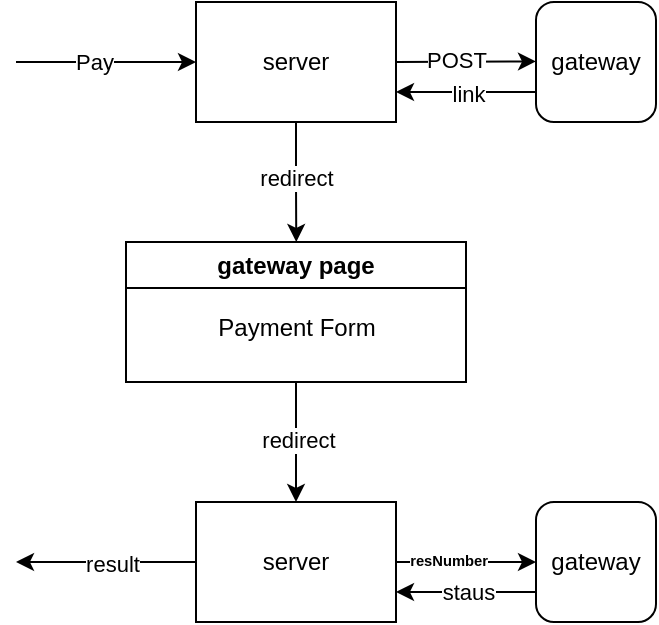 <mxfile version="22.1.7" type="github">
  <diagram id="prtHgNgQTEPvFCAcTncT" name="Page-1">
    <mxGraphModel dx="775" dy="430" grid="1" gridSize="10" guides="1" tooltips="1" connect="1" arrows="1" fold="1" page="1" pageScale="1" pageWidth="827" pageHeight="1169" math="0" shadow="0">
      <root>
        <mxCell id="0" />
        <mxCell id="1" parent="0" />
        <mxCell id="vsKsFeGfgmMe8g4C2Dkr-11" style="edgeStyle=orthogonalEdgeStyle;rounded=0;orthogonalLoop=1;jettySize=auto;html=1;exitX=0.5;exitY=1;exitDx=0;exitDy=0;" edge="1" parent="1" source="vsKsFeGfgmMe8g4C2Dkr-1">
          <mxGeometry relative="1" as="geometry">
            <mxPoint x="260.135" y="350" as="targetPoint" />
          </mxGeometry>
        </mxCell>
        <mxCell id="vsKsFeGfgmMe8g4C2Dkr-12" value="redirect" style="edgeLabel;html=1;align=center;verticalAlign=middle;resizable=0;points=[];" vertex="1" connectable="0" parent="vsKsFeGfgmMe8g4C2Dkr-11">
          <mxGeometry x="-0.09" relative="1" as="geometry">
            <mxPoint as="offset" />
          </mxGeometry>
        </mxCell>
        <mxCell id="vsKsFeGfgmMe8g4C2Dkr-1" value="server" style="rounded=0;whiteSpace=wrap;html=1;" vertex="1" parent="1">
          <mxGeometry x="210" y="230" width="100" height="60" as="geometry" />
        </mxCell>
        <mxCell id="vsKsFeGfgmMe8g4C2Dkr-2" value="" style="endArrow=classic;html=1;rounded=0;" edge="1" parent="1">
          <mxGeometry width="50" height="50" relative="1" as="geometry">
            <mxPoint x="120" y="260" as="sourcePoint" />
            <mxPoint x="210" y="260" as="targetPoint" />
          </mxGeometry>
        </mxCell>
        <mxCell id="vsKsFeGfgmMe8g4C2Dkr-3" value="Pay" style="edgeLabel;html=1;align=center;verticalAlign=middle;resizable=0;points=[];" vertex="1" connectable="0" parent="vsKsFeGfgmMe8g4C2Dkr-2">
          <mxGeometry x="-0.14" relative="1" as="geometry">
            <mxPoint as="offset" />
          </mxGeometry>
        </mxCell>
        <mxCell id="vsKsFeGfgmMe8g4C2Dkr-4" value="" style="endArrow=classic;html=1;rounded=0;exitX=1;exitY=0.5;exitDx=0;exitDy=0;" edge="1" parent="1" source="vsKsFeGfgmMe8g4C2Dkr-1">
          <mxGeometry width="50" height="50" relative="1" as="geometry">
            <mxPoint x="320" y="259.73" as="sourcePoint" />
            <mxPoint x="380" y="259.73" as="targetPoint" />
          </mxGeometry>
        </mxCell>
        <mxCell id="vsKsFeGfgmMe8g4C2Dkr-7" value="POST" style="edgeLabel;html=1;align=center;verticalAlign=middle;resizable=0;points=[];" vertex="1" connectable="0" parent="vsKsFeGfgmMe8g4C2Dkr-4">
          <mxGeometry x="-0.154" y="1" relative="1" as="geometry">
            <mxPoint as="offset" />
          </mxGeometry>
        </mxCell>
        <mxCell id="vsKsFeGfgmMe8g4C2Dkr-9" style="edgeStyle=orthogonalEdgeStyle;rounded=0;orthogonalLoop=1;jettySize=auto;html=1;exitX=0;exitY=0.75;exitDx=0;exitDy=0;entryX=1;entryY=0.75;entryDx=0;entryDy=0;" edge="1" parent="1" source="vsKsFeGfgmMe8g4C2Dkr-8" target="vsKsFeGfgmMe8g4C2Dkr-1">
          <mxGeometry relative="1" as="geometry" />
        </mxCell>
        <mxCell id="vsKsFeGfgmMe8g4C2Dkr-10" value="link" style="edgeLabel;html=1;align=center;verticalAlign=middle;resizable=0;points=[];" vertex="1" connectable="0" parent="vsKsFeGfgmMe8g4C2Dkr-9">
          <mxGeometry x="-0.015" y="1" relative="1" as="geometry">
            <mxPoint as="offset" />
          </mxGeometry>
        </mxCell>
        <mxCell id="vsKsFeGfgmMe8g4C2Dkr-8" value="gateway" style="rounded=1;whiteSpace=wrap;html=1;" vertex="1" parent="1">
          <mxGeometry x="380" y="230" width="60" height="60" as="geometry" />
        </mxCell>
        <mxCell id="vsKsFeGfgmMe8g4C2Dkr-15" style="edgeStyle=orthogonalEdgeStyle;rounded=0;orthogonalLoop=1;jettySize=auto;html=1;exitX=0.5;exitY=1;exitDx=0;exitDy=0;" edge="1" parent="1" source="vsKsFeGfgmMe8g4C2Dkr-13">
          <mxGeometry relative="1" as="geometry">
            <mxPoint x="260" y="480" as="targetPoint" />
          </mxGeometry>
        </mxCell>
        <mxCell id="vsKsFeGfgmMe8g4C2Dkr-16" value="redirect" style="edgeLabel;html=1;align=center;verticalAlign=middle;resizable=0;points=[];" vertex="1" connectable="0" parent="vsKsFeGfgmMe8g4C2Dkr-15">
          <mxGeometry x="-0.062" y="1" relative="1" as="geometry">
            <mxPoint as="offset" />
          </mxGeometry>
        </mxCell>
        <mxCell id="vsKsFeGfgmMe8g4C2Dkr-13" value="gateway page" style="swimlane;whiteSpace=wrap;html=1;" vertex="1" parent="1">
          <mxGeometry x="175" y="350" width="170" height="70" as="geometry" />
        </mxCell>
        <mxCell id="vsKsFeGfgmMe8g4C2Dkr-14" value="Payment Form" style="text;html=1;align=center;verticalAlign=middle;resizable=0;points=[];autosize=1;strokeColor=none;fillColor=none;" vertex="1" parent="1">
          <mxGeometry x="210" y="378" width="100" height="30" as="geometry" />
        </mxCell>
        <mxCell id="vsKsFeGfgmMe8g4C2Dkr-18" style="edgeStyle=orthogonalEdgeStyle;rounded=0;orthogonalLoop=1;jettySize=auto;html=1;entryX=0;entryY=0.5;entryDx=0;entryDy=0;" edge="1" parent="1" source="vsKsFeGfgmMe8g4C2Dkr-17" target="vsKsFeGfgmMe8g4C2Dkr-19">
          <mxGeometry relative="1" as="geometry">
            <mxPoint x="370" y="510" as="targetPoint" />
            <Array as="points" />
          </mxGeometry>
        </mxCell>
        <mxCell id="vsKsFeGfgmMe8g4C2Dkr-20" value="&lt;h6&gt;resNumber&lt;/h6&gt;" style="edgeLabel;html=1;align=center;verticalAlign=middle;resizable=0;points=[];" vertex="1" connectable="0" parent="vsKsFeGfgmMe8g4C2Dkr-18">
          <mxGeometry x="-0.254" relative="1" as="geometry">
            <mxPoint as="offset" />
          </mxGeometry>
        </mxCell>
        <mxCell id="vsKsFeGfgmMe8g4C2Dkr-21" style="edgeStyle=orthogonalEdgeStyle;rounded=0;orthogonalLoop=1;jettySize=auto;html=1;exitX=0;exitY=0.75;exitDx=0;exitDy=0;entryX=1;entryY=0.75;entryDx=0;entryDy=0;" edge="1" parent="1" source="vsKsFeGfgmMe8g4C2Dkr-19" target="vsKsFeGfgmMe8g4C2Dkr-17">
          <mxGeometry relative="1" as="geometry" />
        </mxCell>
        <mxCell id="vsKsFeGfgmMe8g4C2Dkr-22" value="staus" style="edgeLabel;html=1;align=center;verticalAlign=middle;resizable=0;points=[];" vertex="1" connectable="0" parent="vsKsFeGfgmMe8g4C2Dkr-21">
          <mxGeometry x="-0.015" relative="1" as="geometry">
            <mxPoint as="offset" />
          </mxGeometry>
        </mxCell>
        <mxCell id="vsKsFeGfgmMe8g4C2Dkr-23" style="edgeStyle=orthogonalEdgeStyle;rounded=0;orthogonalLoop=1;jettySize=auto;html=1;exitX=0;exitY=0.5;exitDx=0;exitDy=0;" edge="1" parent="1" source="vsKsFeGfgmMe8g4C2Dkr-17">
          <mxGeometry relative="1" as="geometry">
            <mxPoint x="120" y="510" as="targetPoint" />
          </mxGeometry>
        </mxCell>
        <mxCell id="vsKsFeGfgmMe8g4C2Dkr-24" value="result" style="edgeLabel;html=1;align=center;verticalAlign=middle;resizable=0;points=[];" vertex="1" connectable="0" parent="vsKsFeGfgmMe8g4C2Dkr-23">
          <mxGeometry x="-0.056" y="1" relative="1" as="geometry">
            <mxPoint as="offset" />
          </mxGeometry>
        </mxCell>
        <mxCell id="vsKsFeGfgmMe8g4C2Dkr-17" value="server" style="rounded=0;whiteSpace=wrap;html=1;" vertex="1" parent="1">
          <mxGeometry x="210" y="480" width="100" height="60" as="geometry" />
        </mxCell>
        <mxCell id="vsKsFeGfgmMe8g4C2Dkr-19" value="gateway" style="rounded=1;whiteSpace=wrap;html=1;" vertex="1" parent="1">
          <mxGeometry x="380" y="480" width="60" height="60" as="geometry" />
        </mxCell>
      </root>
    </mxGraphModel>
  </diagram>
</mxfile>
